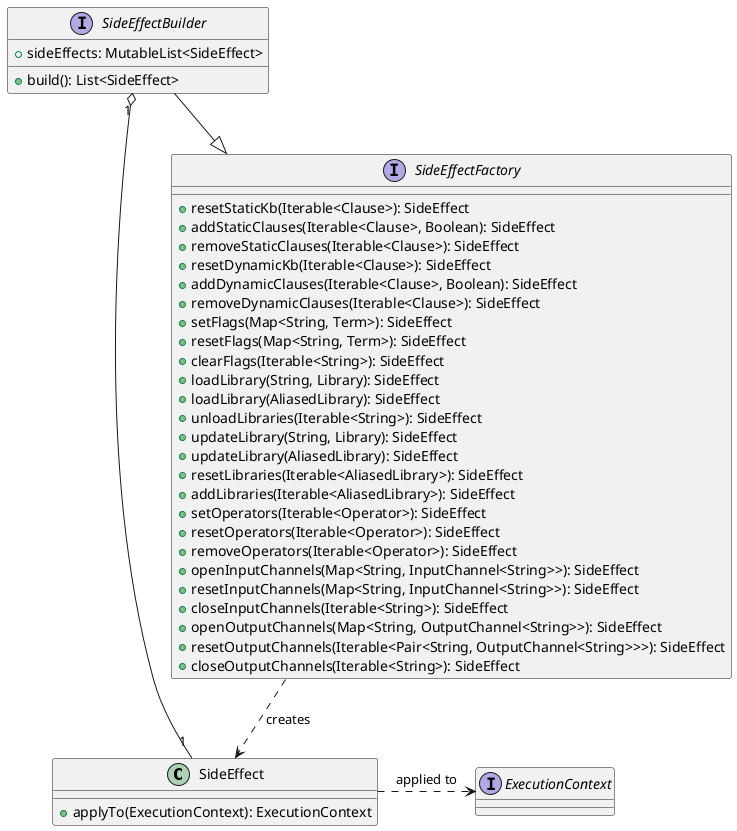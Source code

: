 @startuml
class SideEffect {
    + applyTo(ExecutionContext): ExecutionContext
}

interface SideEffectFactory {
    + resetStaticKb(Iterable<Clause>): SideEffect
    + addStaticClauses(Iterable<Clause>, Boolean): SideEffect
    + removeStaticClauses(Iterable<Clause>): SideEffect
    + resetDynamicKb(Iterable<Clause>): SideEffect
    + addDynamicClauses(Iterable<Clause>, Boolean): SideEffect
    + removeDynamicClauses(Iterable<Clause>): SideEffect
    + setFlags(Map<String, Term>): SideEffect
    + resetFlags(Map<String, Term>): SideEffect
    + clearFlags(Iterable<String>): SideEffect
    + loadLibrary(String, Library): SideEffect
    + loadLibrary(AliasedLibrary): SideEffect
    + unloadLibraries(Iterable<String>): SideEffect
    + updateLibrary(String, Library): SideEffect
    + updateLibrary(AliasedLibrary): SideEffect
    + resetLibraries(Iterable<AliasedLibrary>): SideEffect
    + addLibraries(Iterable<AliasedLibrary>): SideEffect
    + setOperators(Iterable<Operator>): SideEffect
    + resetOperators(Iterable<Operator>): SideEffect
    + removeOperators(Iterable<Operator>): SideEffect
    + openInputChannels(Map<String, InputChannel<String>>): SideEffect
    + resetInputChannels(Map<String, InputChannel<String>>): SideEffect
    + closeInputChannels(Iterable<String>): SideEffect
    + openOutputChannels(Map<String, OutputChannel<String>>): SideEffect
    + resetOutputChannels(Iterable<Pair<String, OutputChannel<String>>>): SideEffect
    + closeOutputChannels(Iterable<String>): SideEffect
    ' + addEphemeralData(String, Any): SideEffect
    ' + setEphemeralData(String, Any): SideEffect
    ' + addDurableData(String, Any): SideEffect
    ' + setDurableData(String, Any): SideEffect
    ' + addPersistentData(String, Any): SideEffect
    ' + setPersistentData(String, Any): SideEffect
}

interface SideEffectBuilder { 
    + sideEffects: MutableList<SideEffect>
    + build(): List<SideEffect>
}


SideEffectBuilder --|>  SideEffectFactory

SideEffectFactory ..> SideEffect: creates

SideEffectBuilder "1" o-- "1" SideEffect

interface ExecutionContext

SideEffect .right.> ExecutionContext: applied to
@enduml